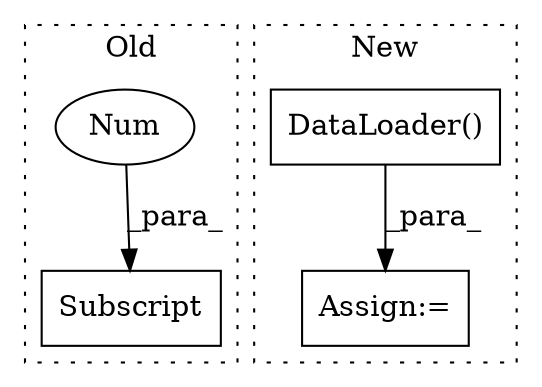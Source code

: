 digraph G {
subgraph cluster0 {
1 [label="Subscript" a="63" s="10077,0" l="21,0" shape="box"];
4 [label="Num" a="76" s="10095" l="1" shape="ellipse"];
label = "Old";
style="dotted";
}
subgraph cluster1 {
2 [label="DataLoader()" a="75" s="9697,9740" l="28,29" shape="box"];
3 [label="Assign:=" a="68" s="9694" l="3" shape="box"];
label = "New";
style="dotted";
}
2 -> 3 [label="_para_"];
4 -> 1 [label="_para_"];
}